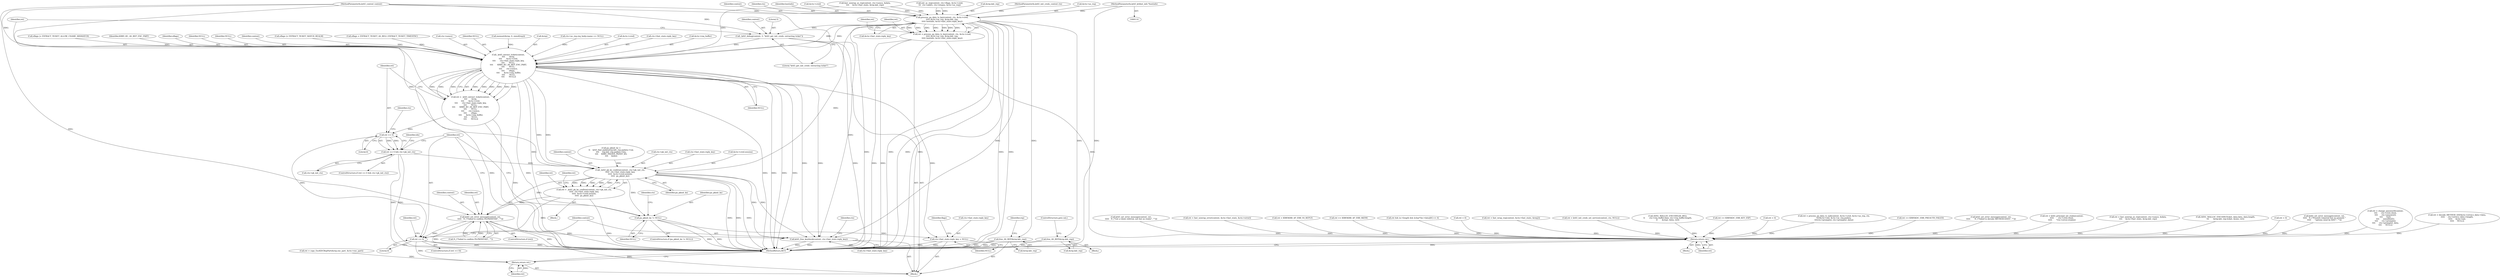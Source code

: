 digraph "0_heimdal_2f7f3d9960aa6ea21358bdf3687cee5149aa35cf@pointer" {
"1000119" [label="(MethodParameterIn,krb5_krbhst_info *hostinfo)"];
"1000319" [label="(Call,process_pa_data_to_key(context, ctx, &ctx->cred,\n\t\t\t\t\t &ctx->as_req, &rep.kdc_rep,\n\t\t\t\t\t hostinfo, &ctx->fast_state.reply_key))"];
"1000317" [label="(Call,ret = process_pa_data_to_key(context, ctx, &ctx->cred,\n\t\t\t\t\t &ctx->as_req, &rep.kdc_rep,\n\t\t\t\t\t hostinfo, &ctx->fast_state.reply_key))"];
"1001117" [label="(Return,return ret;)"];
"1000344" [label="(Call,free_AS_REP(&rep.kdc_rep))"];
"1000350" [label="(Call,_krb5_debug(context, 5, \"krb5_get_init_creds: extracting ticket\"))"];
"1000356" [label="(Call,_krb5_extract_ticket(context,\n\t\t\t\t       &rep,\n\t\t\t\t       &ctx->cred,\n\t\t\t\t       ctx->fast_state.reply_key,\n\t\t\t\t       NULL,\n\t\t\t\t       KRB5_KU_AS_REP_ENC_PART,\n\t\t\t\t       NULL,\n\t\t\t\t       ctx->nonce,\n\t\t\t\t       eflags,\n \t\t\t\t       &ctx->req_buffer,\n \t\t\t\t       NULL,\n \t\t\t\t       NULL))"];
"1000354" [label="(Call,ret = _krb5_extract_ticket(context,\n\t\t\t\t       &rep,\n\t\t\t\t       &ctx->cred,\n\t\t\t\t       ctx->fast_state.reply_key,\n\t\t\t\t       NULL,\n\t\t\t\t       KRB5_KU_AS_REP_ENC_PART,\n\t\t\t\t       NULL,\n\t\t\t\t       ctx->nonce,\n\t\t\t\t       eflags,\n \t\t\t\t       &ctx->req_buffer,\n \t\t\t\t       NULL,\n \t\t\t\t       NULL))"];
"1000384" [label="(Call,ret == 0)"];
"1000383" [label="(Call,ret == 0 && ctx->pk_init_ctx)"];
"1000418" [label="(Call,_krb5_pk_kx_confirm(context, ctx->pk_init_ctx,\n\t\t\t\t\t  ctx->fast_state.reply_key,\n\t\t\t\t\t  &ctx->cred.session,\n\t\t\t\t\t  pa_pkinit_kx))"];
"1000416" [label="(Call,ret = _krb5_pk_kx_confirm(context, ctx->pk_init_ctx,\n\t\t\t\t\t  ctx->fast_state.reply_key,\n\t\t\t\t\t  &ctx->cred.session,\n\t\t\t\t\t  pa_pkinit_kx))"];
"1000437" [label="(Call,krb5_set_error_message(context, ret,\n\t\t\t\t\t   N_(\"Failed to confirm PA-PKINIT-KX\", \"\")))"];
"1000454" [label="(Call,ret == 0)"];
"1000496" [label="(Return,return ret;)"];
"1000468" [label="(Call,krb5_free_keyblock(context, ctx->fast_state.reply_key))"];
"1000445" [label="(Call,pa_pkinit_kx != NULL)"];
"1000475" [label="(Call,ctx->fast_state.reply_key = NULL)"];
"1000486" [label="(Call,free_AS_REP(&rep.kdc_rep))"];
"1000388" [label="(Identifier,ctx)"];
"1000354" [label="(Call,ret = _krb5_extract_ticket(context,\n\t\t\t\t       &rep,\n\t\t\t\t       &ctx->cred,\n\t\t\t\t       ctx->fast_state.reply_key,\n\t\t\t\t       NULL,\n\t\t\t\t       KRB5_KU_AS_REP_ENC_PART,\n\t\t\t\t       NULL,\n\t\t\t\t       ctx->nonce,\n\t\t\t\t       eflags,\n \t\t\t\t       &ctx->req_buffer,\n \t\t\t\t       NULL,\n \t\t\t\t       NULL))"];
"1000386" [label="(Literal,0)"];
"1000371" [label="(Identifier,NULL)"];
"1000439" [label="(Identifier,ret)"];
"1000370" [label="(Identifier,KRB5_KU_AS_REP_ENC_PART)"];
"1000470" [label="(Call,ctx->fast_state.reply_key)"];
"1000478" [label="(Identifier,ctx)"];
"1000604" [label="(Call,ret = decode_METHOD_DATA(ctx->error.e_data->data,\n\t\t\t\t\t     ctx->error.e_data->length,\n\t\t\t\t\t     &ctx->md,\n\t\t\t\t\t     NULL))"];
"1000703" [label="(Call,krb5_set_error_message(context, ret,\n\t\t\t\t\t   N_(\"Got a client referral, not but no realm\", \"\")))"];
"1000437" [label="(Call,krb5_set_error_message(context, ret,\n\t\t\t\t\t   N_(\"Failed to confirm PA-PKINIT-KX\", \"\")))"];
"1000274" [label="(Call,fast_unwrap_as_rep(context, ctx->nonce, &data,\n\t\t\t\t     &ctx->fast_state, &rep.kdc_rep))"];
"1000428" [label="(Call,&ctx->cred.session)"];
"1000419" [label="(Identifier,context)"];
"1000396" [label="(Call,pa_pkinit_kx =\n\t\t    krb5_find_padata(rep.kdc_rep.padata->val,\n\t\t\t\t     rep.kdc_rep.padata->len,\n\t\t\t\t     KRB5_PADATA_PKINIT_KX,\n\t\t\t\t     &idx))"];
"1000375" [label="(Identifier,eflags)"];
"1001119" [label="(MethodReturn,RET)"];
"1000416" [label="(Call,ret = _krb5_pk_kx_confirm(context, ctx->pk_init_ctx,\n\t\t\t\t\t  ctx->fast_state.reply_key,\n\t\t\t\t\t  &ctx->cred.session,\n\t\t\t\t\t  pa_pkinit_kx))"];
"1000486" [label="(Call,free_AS_REP(&rep.kdc_rep))"];
"1000545" [label="(Call,ret = fast_unwrap_error(context, &ctx->fast_state, &ctx->error))"];
"1000380" [label="(Identifier,NULL)"];
"1000357" [label="(Identifier,context)"];
"1000353" [label="(Literal,\"krb5_get_init_creds: extracting ticket\")"];
"1000384" [label="(Call,ret == 0)"];
"1000420" [label="(Call,ctx->pk_init_ctx)"];
"1000390" [label="(Block,)"];
"1000349" [label="(ControlStructure,goto out;)"];
"1000534" [label="(Call,ret = KRB5KRB_AP_ERR_V4_REPLY)"];
"1000356" [label="(Call,_krb5_extract_ticket(context,\n\t\t\t\t       &rep,\n\t\t\t\t       &ctx->cred,\n\t\t\t\t       ctx->fast_state.reply_key,\n\t\t\t\t       NULL,\n\t\t\t\t       KRB5_KU_AS_REP_ENC_PART,\n\t\t\t\t       NULL,\n\t\t\t\t       ctx->nonce,\n\t\t\t\t       eflags,\n \t\t\t\t       &ctx->req_buffer,\n \t\t\t\t       NULL,\n \t\t\t\t       NULL))"];
"1000445" [label="(Call,pa_pkinit_kx != NULL)"];
"1000144" [label="(Call,init_as_req(context, ctx->flags, &ctx->cred,\n\t\t\t  ctx->addrs, ctx->etypes, &ctx->as_req))"];
"1000305" [label="(Call,eflags |= EXTRACT_TICKET_MATCH_REALM)"];
"1000330" [label="(Call,&rep.kdc_rep)"];
"1000239" [label="(Call,eflags = EXTRACT_TICKET_AS_REQ | EXTRACT_TICKET_TIMESYNC)"];
"1000484" [label="(Identifier,flags)"];
"1000385" [label="(Identifier,ret)"];
"1001117" [label="(Return,return ret;)"];
"1000454" [label="(Call,ret == 0)"];
"1000335" [label="(Call,&ctx->fast_state.reply_key)"];
"1000476" [label="(Call,ctx->fast_state.reply_key)"];
"1000645" [label="(Call,ret == KRB5KRB_AP_ERR_SKEW)"];
"1000457" [label="(Call,ret = copy_EncKDCRepPart(&rep.enc_part, &ctx->enc_part))"];
"1000519" [label="(Call,ret && in->length && ((char*)in->data)[0] == 4)"];
"1000438" [label="(Identifier,context)"];
"1000344" [label="(Call,free_AS_REP(&rep.kdc_rep))"];
"1000469" [label="(Identifier,context)"];
"1000394" [label="(Identifier,idx)"];
"1000667" [label="(Call,ret = 0)"];
"1000435" [label="(ControlStructure,if (ret))"];
"1000372" [label="(Call,ctx->nonce)"];
"1000119" [label="(MethodParameterIn,krb5_krbhst_info *hostinfo)"];
"1000487" [label="(Call,&rep.kdc_rep)"];
"1001036" [label="(Call,ret = fast_wrap_req(context, &ctx->fast_state, &req2))"];
"1000434" [label="(Identifier,pa_pkinit_kx)"];
"1000418" [label="(Call,_krb5_pk_kx_confirm(context, ctx->pk_init_ctx,\n\t\t\t\t\t  ctx->fast_state.reply_key,\n\t\t\t\t\t  &ctx->cred.session,\n\t\t\t\t\t  pa_pkinit_kx))"];
"1000436" [label="(Identifier,ret)"];
"1000417" [label="(Identifier,ret)"];
"1000455" [label="(Identifier,ret)"];
"1000475" [label="(Call,ctx->fast_state.reply_key = NULL)"];
"1000369" [label="(Identifier,NULL)"];
"1000747" [label="(Call,ret = krb5_init_creds_set_service(context, ctx, NULL))"];
"1000121" [label="(Block,)"];
"1000382" [label="(ControlStructure,if (ret == 0 && ctx->pk_init_ctx))"];
"1001058" [label="(Call,ASN1_MALLOC_ENCODE(AS_REQ,\n\t\t       ctx->req_buffer.data, ctx->req_buffer.length,\n\t\t       &req2, &len, ret))"];
"1000779" [label="(Call,ret == KRB5KDC_ERR_KEY_EXP)"];
"1000350" [label="(Call,_krb5_debug(context, 5, \"krb5_get_init_creds: extracting ticket\"))"];
"1000352" [label="(Literal,5)"];
"1000869" [label="(Call,ret = 0)"];
"1000208" [label="(Call,memset(&rep, 0, sizeof(rep)))"];
"1000116" [label="(MethodParameterIn,krb5_init_creds_context ctx)"];
"1000345" [label="(Call,&rep.kdc_rep)"];
"1000358" [label="(Call,&rep)"];
"1000351" [label="(Identifier,context)"];
"1000997" [label="(Call,ret = process_pa_data_to_md(context, &ctx->cred, &ctx->as_req, ctx,\n\t\t\t\t&ctx->md, &ctx->as_req.padata,\n\t\t\t\tctx->prompter, ctx->prompter_data))"];
"1000456" [label="(Literal,0)"];
"1000874" [label="(Call,ret == KRB5KDC_ERR_PREAUTH_FAILED)"];
"1000628" [label="(Call,krb5_set_error_message(context, ret,\n\t\t\t\t\t       N_(\"Failed to decode METHOD-DATA\", \"\")))"];
"1000423" [label="(Call,ctx->fast_state.reply_key)"];
"1000447" [label="(Identifier,NULL)"];
"1000497" [label="(Identifier,ret)"];
"1000319" [label="(Call,process_pa_data_to_key(context, ctx, &ctx->cred,\n\t\t\t\t\t &ctx->as_req, &rep.kdc_rep,\n\t\t\t\t\t hostinfo, &ctx->fast_state.reply_key))"];
"1000446" [label="(Identifier,pa_pkinit_kx)"];
"1000494" [label="(Identifier,rep)"];
"1000720" [label="(Call,ret = krb5_principal_set_realm(context,\n\t\t\t\t\t       ctx->cred.client,\n\t\t\t\t\t       *ctx->error.crealm))"];
"1000272" [label="(Call,ret = fast_unwrap_as_rep(context, ctx->nonce, &data,\n\t\t\t\t     &ctx->fast_state, &rep.kdc_rep))"];
"1000245" [label="(Call,ASN1_MALLOC_ENCODE(Ticket, data.data, data.length,\n\t\t\t       &rep.kdc_rep.ticket, &size, ret))"];
"1000458" [label="(Identifier,ret)"];
"1000387" [label="(Call,ctx->pk_init_ctx)"];
"1000326" [label="(Call,&ctx->as_req)"];
"1000481" [label="(Identifier,NULL)"];
"1000381" [label="(Identifier,NULL)"];
"1000132" [label="(Call,ctx->as_req.req_body.cname == NULL)"];
"1000914" [label="(Call,ret = 0)"];
"1000237" [label="(Block,)"];
"1001118" [label="(Identifier,ret)"];
"1000343" [label="(Block,)"];
"1000320" [label="(Identifier,context)"];
"1000342" [label="(Identifier,ret)"];
"1000450" [label="(Identifier,ctx)"];
"1000453" [label="(ControlStructure,if (ret == 0))"];
"1000636" [label="(Call,krb5_set_error_message(context, ret,\n\t\t\t\t\t   N_(\"Preauth required but no preauth \"\n\t\t\t\t\t      \"options send by KDC\", \"\")))"];
"1000496" [label="(Return,return ret;)"];
"1000318" [label="(Identifier,ret)"];
"1000383" [label="(Call,ret == 0 && ctx->pk_init_ctx)"];
"1000317" [label="(Call,ret = process_pa_data_to_key(context, ctx, &ctx->cred,\n\t\t\t\t\t &ctx->as_req, &rep.kdc_rep,\n\t\t\t\t\t hostinfo, &ctx->fast_state.reply_key))"];
"1000468" [label="(Call,krb5_free_keyblock(context, ctx->fast_state.reply_key))"];
"1000360" [label="(Call,&ctx->cred)"];
"1000364" [label="(Call,ctx->fast_state.reply_key)"];
"1000376" [label="(Call,&ctx->req_buffer)"];
"1000444" [label="(ControlStructure,if (pa_pkinit_kx != NULL))"];
"1000835" [label="(Call,ret = change_password(context,\n\t\t\t\t      ctx->cred.client,\n\t\t\t\t      ctx->password,\n\t\t\t\t      buf2,\n\t\t\t\t      sizeof(buf2),\n\t\t\t\t      ctx->prompter,\n\t\t\t\t      ctx->prompter_data,\n\t\t\t\t      NULL))"];
"1000321" [label="(Identifier,ctx)"];
"1000334" [label="(Identifier,hostinfo)"];
"1000440" [label="(Call,N_(\"Failed to confirm PA-PKINIT-KX\", \"\"))"];
"1000314" [label="(Call,eflags |= EXTRACT_TICKET_ALLOW_CNAME_MISMATCH)"];
"1000115" [label="(MethodParameterIn,krb5_context context)"];
"1000322" [label="(Call,&ctx->cred)"];
"1000355" [label="(Identifier,ret)"];
"1000119" -> "1000114"  [label="AST: "];
"1000119" -> "1001119"  [label="DDG: "];
"1000119" -> "1000319"  [label="DDG: "];
"1000319" -> "1000317"  [label="AST: "];
"1000319" -> "1000335"  [label="CFG: "];
"1000320" -> "1000319"  [label="AST: "];
"1000321" -> "1000319"  [label="AST: "];
"1000322" -> "1000319"  [label="AST: "];
"1000326" -> "1000319"  [label="AST: "];
"1000330" -> "1000319"  [label="AST: "];
"1000334" -> "1000319"  [label="AST: "];
"1000335" -> "1000319"  [label="AST: "];
"1000317" -> "1000319"  [label="CFG: "];
"1000319" -> "1001119"  [label="DDG: "];
"1000319" -> "1001119"  [label="DDG: "];
"1000319" -> "1001119"  [label="DDG: "];
"1000319" -> "1001119"  [label="DDG: "];
"1000319" -> "1001119"  [label="DDG: "];
"1000319" -> "1001119"  [label="DDG: "];
"1000319" -> "1000317"  [label="DDG: "];
"1000319" -> "1000317"  [label="DDG: "];
"1000319" -> "1000317"  [label="DDG: "];
"1000319" -> "1000317"  [label="DDG: "];
"1000319" -> "1000317"  [label="DDG: "];
"1000319" -> "1000317"  [label="DDG: "];
"1000319" -> "1000317"  [label="DDG: "];
"1000274" -> "1000319"  [label="DDG: "];
"1000274" -> "1000319"  [label="DDG: "];
"1000115" -> "1000319"  [label="DDG: "];
"1000116" -> "1000319"  [label="DDG: "];
"1000144" -> "1000319"  [label="DDG: "];
"1000144" -> "1000319"  [label="DDG: "];
"1000319" -> "1000344"  [label="DDG: "];
"1000319" -> "1000350"  [label="DDG: "];
"1000319" -> "1000356"  [label="DDG: "];
"1000319" -> "1000356"  [label="DDG: "];
"1000319" -> "1000418"  [label="DDG: "];
"1000319" -> "1000468"  [label="DDG: "];
"1000319" -> "1000486"  [label="DDG: "];
"1000317" -> "1000237"  [label="AST: "];
"1000318" -> "1000317"  [label="AST: "];
"1000342" -> "1000317"  [label="CFG: "];
"1000317" -> "1001119"  [label="DDG: "];
"1000317" -> "1001119"  [label="DDG: "];
"1000317" -> "1001117"  [label="DDG: "];
"1001117" -> "1000121"  [label="AST: "];
"1001117" -> "1001118"  [label="CFG: "];
"1001118" -> "1001117"  [label="AST: "];
"1001119" -> "1001117"  [label="CFG: "];
"1001117" -> "1001119"  [label="DDG: "];
"1001118" -> "1001117"  [label="DDG: "];
"1000519" -> "1001117"  [label="DDG: "];
"1001058" -> "1001117"  [label="DDG: "];
"1000869" -> "1001117"  [label="DDG: "];
"1000545" -> "1001117"  [label="DDG: "];
"1000720" -> "1001117"  [label="DDG: "];
"1000703" -> "1001117"  [label="DDG: "];
"1000604" -> "1001117"  [label="DDG: "];
"1000636" -> "1001117"  [label="DDG: "];
"1000628" -> "1001117"  [label="DDG: "];
"1000747" -> "1001117"  [label="DDG: "];
"1000645" -> "1001117"  [label="DDG: "];
"1000779" -> "1001117"  [label="DDG: "];
"1000997" -> "1001117"  [label="DDG: "];
"1000667" -> "1001117"  [label="DDG: "];
"1000835" -> "1001117"  [label="DDG: "];
"1000272" -> "1001117"  [label="DDG: "];
"1001036" -> "1001117"  [label="DDG: "];
"1000245" -> "1001117"  [label="DDG: "];
"1000874" -> "1001117"  [label="DDG: "];
"1000534" -> "1001117"  [label="DDG: "];
"1000914" -> "1001117"  [label="DDG: "];
"1000344" -> "1000343"  [label="AST: "];
"1000344" -> "1000345"  [label="CFG: "];
"1000345" -> "1000344"  [label="AST: "];
"1000349" -> "1000344"  [label="CFG: "];
"1000344" -> "1001119"  [label="DDG: "];
"1000344" -> "1001119"  [label="DDG: "];
"1000350" -> "1000237"  [label="AST: "];
"1000350" -> "1000353"  [label="CFG: "];
"1000351" -> "1000350"  [label="AST: "];
"1000352" -> "1000350"  [label="AST: "];
"1000353" -> "1000350"  [label="AST: "];
"1000355" -> "1000350"  [label="CFG: "];
"1000350" -> "1001119"  [label="DDG: "];
"1000115" -> "1000350"  [label="DDG: "];
"1000350" -> "1000356"  [label="DDG: "];
"1000356" -> "1000354"  [label="AST: "];
"1000356" -> "1000381"  [label="CFG: "];
"1000357" -> "1000356"  [label="AST: "];
"1000358" -> "1000356"  [label="AST: "];
"1000360" -> "1000356"  [label="AST: "];
"1000364" -> "1000356"  [label="AST: "];
"1000369" -> "1000356"  [label="AST: "];
"1000370" -> "1000356"  [label="AST: "];
"1000371" -> "1000356"  [label="AST: "];
"1000372" -> "1000356"  [label="AST: "];
"1000375" -> "1000356"  [label="AST: "];
"1000376" -> "1000356"  [label="AST: "];
"1000380" -> "1000356"  [label="AST: "];
"1000381" -> "1000356"  [label="AST: "];
"1000354" -> "1000356"  [label="CFG: "];
"1000356" -> "1001119"  [label="DDG: "];
"1000356" -> "1001119"  [label="DDG: "];
"1000356" -> "1001119"  [label="DDG: "];
"1000356" -> "1001119"  [label="DDG: "];
"1000356" -> "1001119"  [label="DDG: "];
"1000356" -> "1001119"  [label="DDG: "];
"1000356" -> "1000354"  [label="DDG: "];
"1000356" -> "1000354"  [label="DDG: "];
"1000356" -> "1000354"  [label="DDG: "];
"1000356" -> "1000354"  [label="DDG: "];
"1000356" -> "1000354"  [label="DDG: "];
"1000356" -> "1000354"  [label="DDG: "];
"1000356" -> "1000354"  [label="DDG: "];
"1000356" -> "1000354"  [label="DDG: "];
"1000356" -> "1000354"  [label="DDG: "];
"1000115" -> "1000356"  [label="DDG: "];
"1000208" -> "1000356"  [label="DDG: "];
"1000132" -> "1000356"  [label="DDG: "];
"1000274" -> "1000356"  [label="DDG: "];
"1000314" -> "1000356"  [label="DDG: "];
"1000239" -> "1000356"  [label="DDG: "];
"1000305" -> "1000356"  [label="DDG: "];
"1000356" -> "1000418"  [label="DDG: "];
"1000356" -> "1000418"  [label="DDG: "];
"1000356" -> "1000445"  [label="DDG: "];
"1000356" -> "1000468"  [label="DDG: "];
"1000356" -> "1000468"  [label="DDG: "];
"1000356" -> "1000475"  [label="DDG: "];
"1000354" -> "1000237"  [label="AST: "];
"1000355" -> "1000354"  [label="AST: "];
"1000385" -> "1000354"  [label="CFG: "];
"1000354" -> "1001119"  [label="DDG: "];
"1000354" -> "1000384"  [label="DDG: "];
"1000384" -> "1000383"  [label="AST: "];
"1000384" -> "1000386"  [label="CFG: "];
"1000385" -> "1000384"  [label="AST: "];
"1000386" -> "1000384"  [label="AST: "];
"1000388" -> "1000384"  [label="CFG: "];
"1000383" -> "1000384"  [label="CFG: "];
"1000384" -> "1000383"  [label="DDG: "];
"1000384" -> "1000383"  [label="DDG: "];
"1000384" -> "1000454"  [label="DDG: "];
"1000383" -> "1000382"  [label="AST: "];
"1000383" -> "1000387"  [label="CFG: "];
"1000387" -> "1000383"  [label="AST: "];
"1000394" -> "1000383"  [label="CFG: "];
"1000455" -> "1000383"  [label="CFG: "];
"1000383" -> "1001119"  [label="DDG: "];
"1000383" -> "1001119"  [label="DDG: "];
"1000383" -> "1000418"  [label="DDG: "];
"1000418" -> "1000416"  [label="AST: "];
"1000418" -> "1000434"  [label="CFG: "];
"1000419" -> "1000418"  [label="AST: "];
"1000420" -> "1000418"  [label="AST: "];
"1000423" -> "1000418"  [label="AST: "];
"1000428" -> "1000418"  [label="AST: "];
"1000434" -> "1000418"  [label="AST: "];
"1000416" -> "1000418"  [label="CFG: "];
"1000418" -> "1001119"  [label="DDG: "];
"1000418" -> "1001119"  [label="DDG: "];
"1000418" -> "1001119"  [label="DDG: "];
"1000418" -> "1000416"  [label="DDG: "];
"1000418" -> "1000416"  [label="DDG: "];
"1000418" -> "1000416"  [label="DDG: "];
"1000418" -> "1000416"  [label="DDG: "];
"1000418" -> "1000416"  [label="DDG: "];
"1000115" -> "1000418"  [label="DDG: "];
"1000396" -> "1000418"  [label="DDG: "];
"1000418" -> "1000437"  [label="DDG: "];
"1000418" -> "1000445"  [label="DDG: "];
"1000418" -> "1000468"  [label="DDG: "];
"1000418" -> "1000468"  [label="DDG: "];
"1000416" -> "1000390"  [label="AST: "];
"1000417" -> "1000416"  [label="AST: "];
"1000436" -> "1000416"  [label="CFG: "];
"1000416" -> "1001119"  [label="DDG: "];
"1000416" -> "1000437"  [label="DDG: "];
"1000416" -> "1000454"  [label="DDG: "];
"1000437" -> "1000435"  [label="AST: "];
"1000437" -> "1000440"  [label="CFG: "];
"1000438" -> "1000437"  [label="AST: "];
"1000439" -> "1000437"  [label="AST: "];
"1000440" -> "1000437"  [label="AST: "];
"1000455" -> "1000437"  [label="CFG: "];
"1000437" -> "1001119"  [label="DDG: "];
"1000437" -> "1001119"  [label="DDG: "];
"1000115" -> "1000437"  [label="DDG: "];
"1000440" -> "1000437"  [label="DDG: "];
"1000440" -> "1000437"  [label="DDG: "];
"1000437" -> "1000454"  [label="DDG: "];
"1000437" -> "1000468"  [label="DDG: "];
"1000454" -> "1000453"  [label="AST: "];
"1000454" -> "1000456"  [label="CFG: "];
"1000455" -> "1000454"  [label="AST: "];
"1000456" -> "1000454"  [label="AST: "];
"1000458" -> "1000454"  [label="CFG: "];
"1000469" -> "1000454"  [label="CFG: "];
"1000454" -> "1001119"  [label="DDG: "];
"1000454" -> "1001119"  [label="DDG: "];
"1000454" -> "1000496"  [label="DDG: "];
"1000496" -> "1000237"  [label="AST: "];
"1000496" -> "1000497"  [label="CFG: "];
"1000497" -> "1000496"  [label="AST: "];
"1001119" -> "1000496"  [label="CFG: "];
"1000496" -> "1001119"  [label="DDG: "];
"1000497" -> "1000496"  [label="DDG: "];
"1000457" -> "1000496"  [label="DDG: "];
"1000468" -> "1000237"  [label="AST: "];
"1000468" -> "1000470"  [label="CFG: "];
"1000469" -> "1000468"  [label="AST: "];
"1000470" -> "1000468"  [label="AST: "];
"1000478" -> "1000468"  [label="CFG: "];
"1000468" -> "1001119"  [label="DDG: "];
"1000468" -> "1001119"  [label="DDG: "];
"1000115" -> "1000468"  [label="DDG: "];
"1000445" -> "1000444"  [label="AST: "];
"1000445" -> "1000447"  [label="CFG: "];
"1000446" -> "1000445"  [label="AST: "];
"1000447" -> "1000445"  [label="AST: "];
"1000450" -> "1000445"  [label="CFG: "];
"1000455" -> "1000445"  [label="CFG: "];
"1000445" -> "1001119"  [label="DDG: "];
"1000445" -> "1001119"  [label="DDG: "];
"1000445" -> "1000475"  [label="DDG: "];
"1000475" -> "1000237"  [label="AST: "];
"1000475" -> "1000481"  [label="CFG: "];
"1000476" -> "1000475"  [label="AST: "];
"1000481" -> "1000475"  [label="AST: "];
"1000484" -> "1000475"  [label="CFG: "];
"1000475" -> "1001119"  [label="DDG: "];
"1000475" -> "1001119"  [label="DDG: "];
"1000486" -> "1000237"  [label="AST: "];
"1000486" -> "1000487"  [label="CFG: "];
"1000487" -> "1000486"  [label="AST: "];
"1000494" -> "1000486"  [label="CFG: "];
"1000486" -> "1001119"  [label="DDG: "];
"1000486" -> "1001119"  [label="DDG: "];
}
